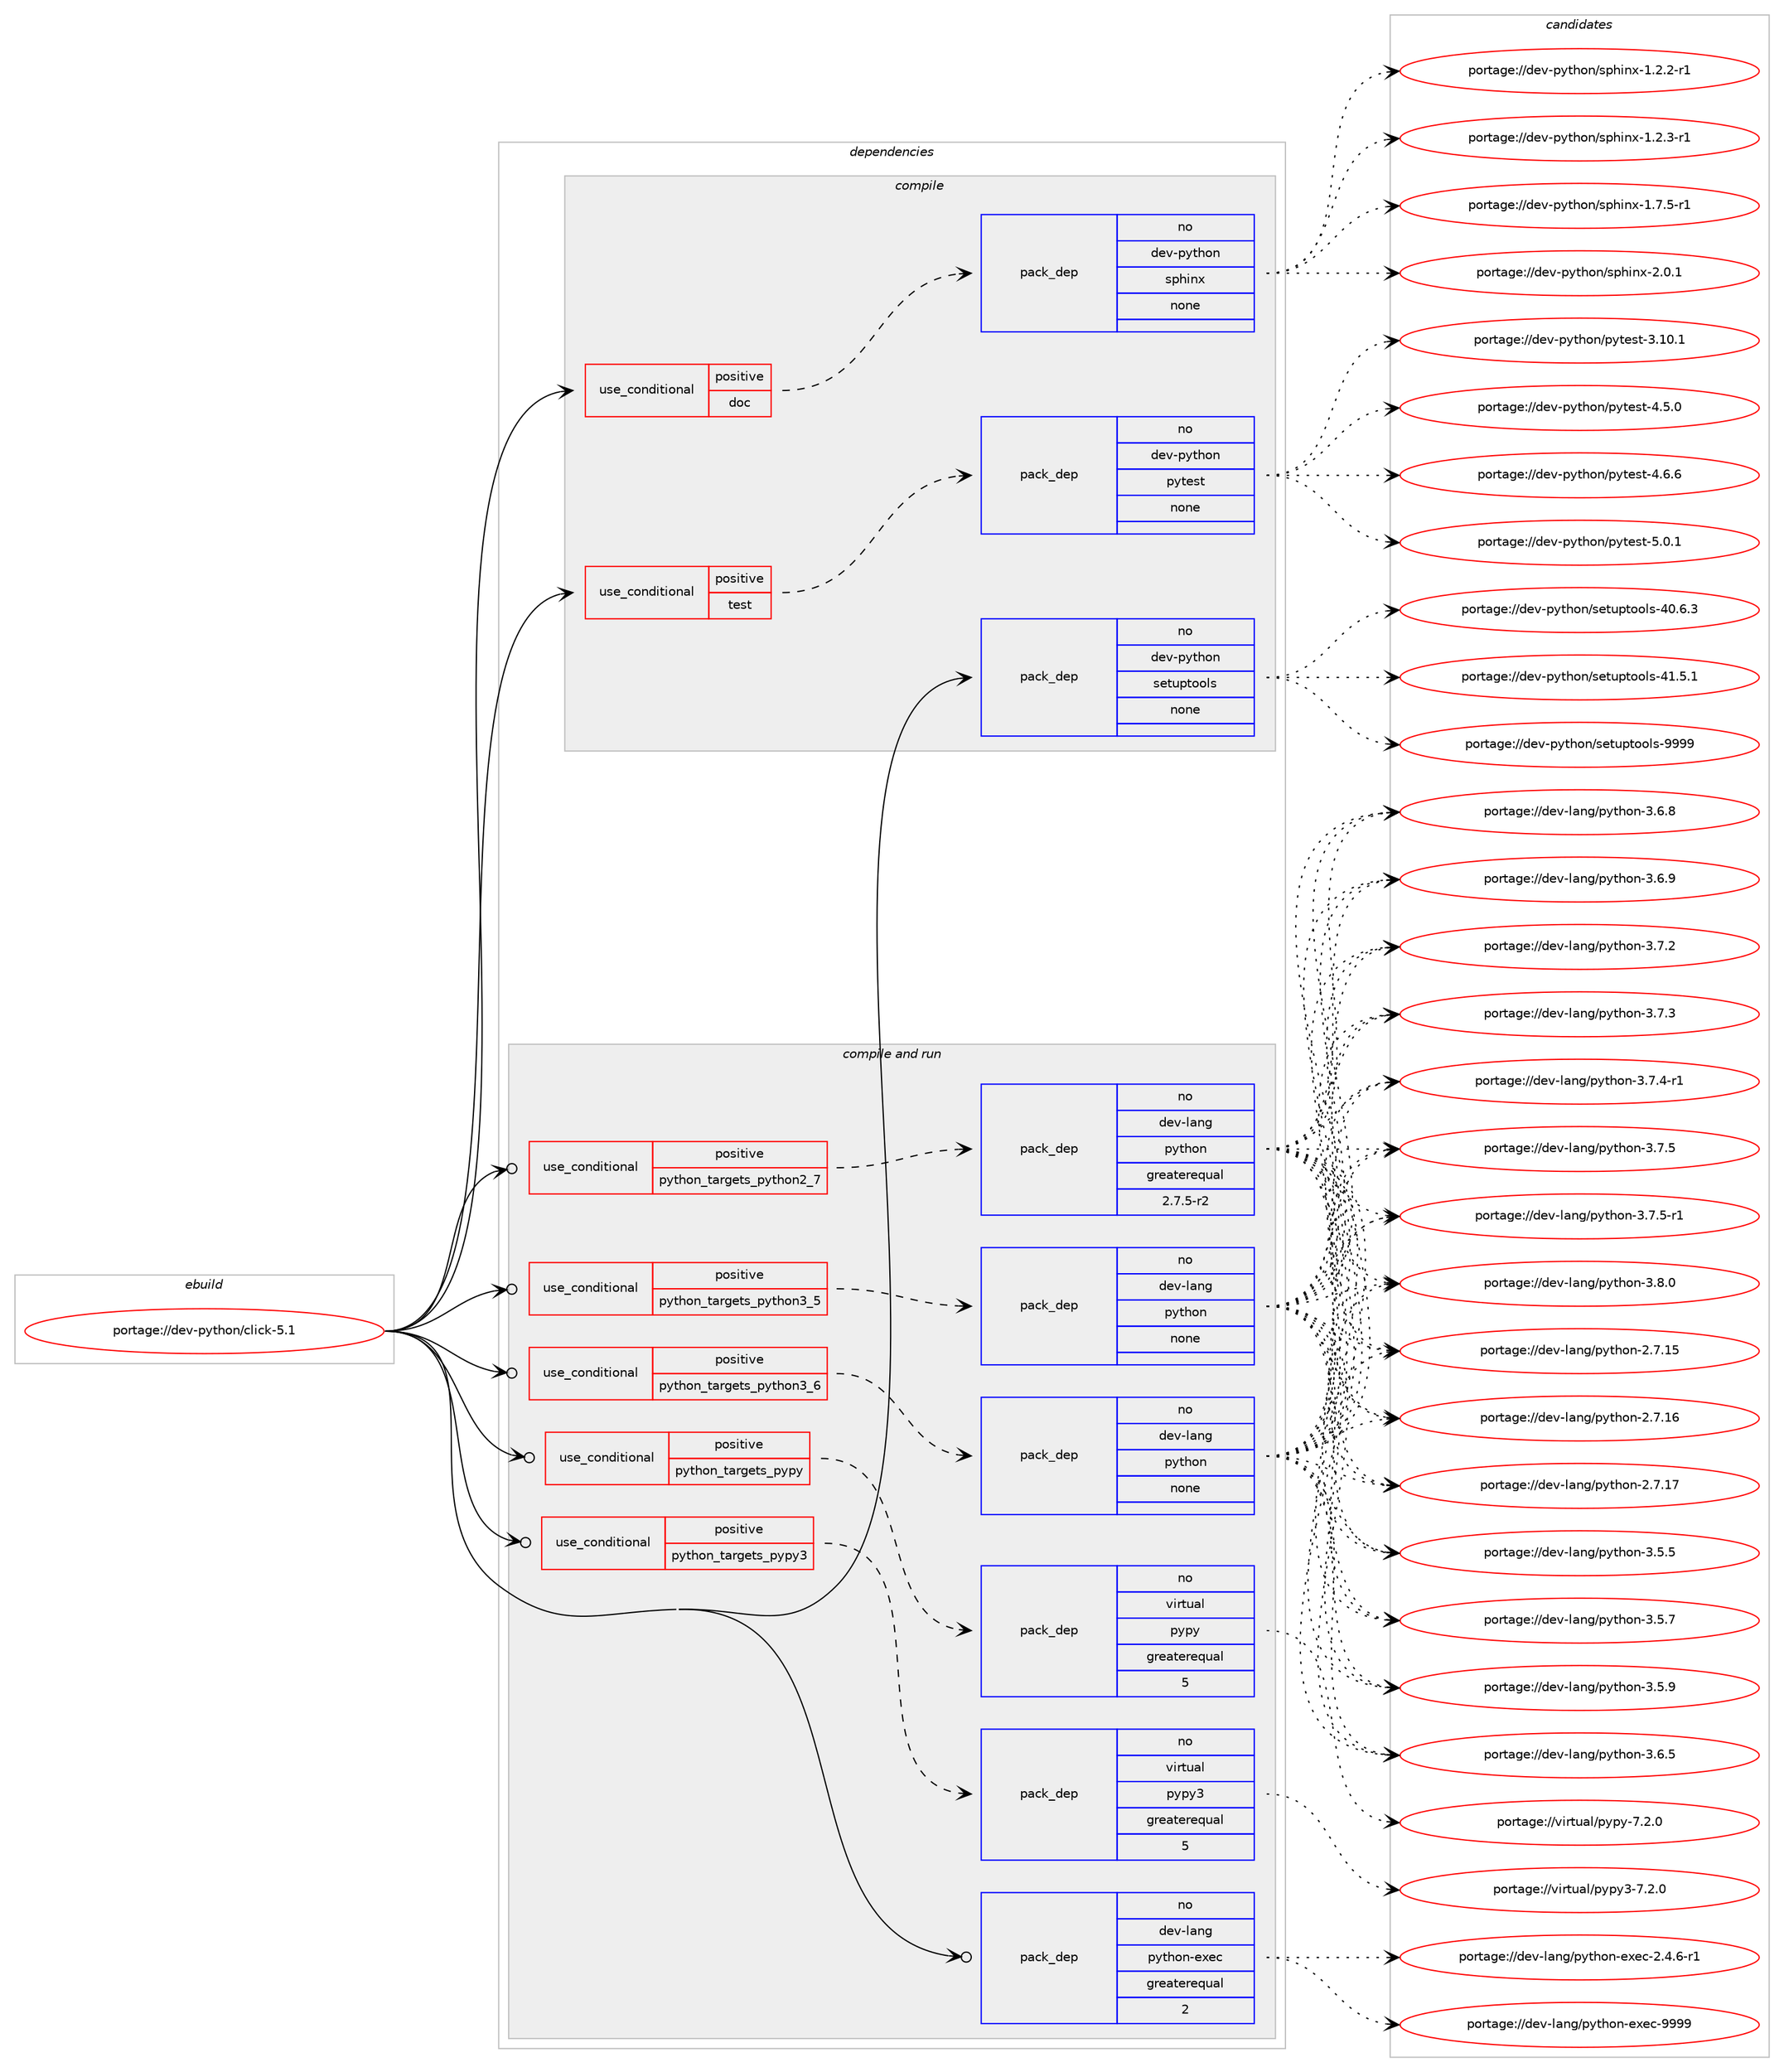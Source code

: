 digraph prolog {

# *************
# Graph options
# *************

newrank=true;
concentrate=true;
compound=true;
graph [rankdir=LR,fontname=Helvetica,fontsize=10,ranksep=1.5];#, ranksep=2.5, nodesep=0.2];
edge  [arrowhead=vee];
node  [fontname=Helvetica,fontsize=10];

# **********
# The ebuild
# **********

subgraph cluster_leftcol {
color=gray;
rank=same;
label=<<i>ebuild</i>>;
id [label="portage://dev-python/click-5.1", color=red, width=4, href="../dev-python/click-5.1.svg"];
}

# ****************
# The dependencies
# ****************

subgraph cluster_midcol {
color=gray;
label=<<i>dependencies</i>>;
subgraph cluster_compile {
fillcolor="#eeeeee";
style=filled;
label=<<i>compile</i>>;
subgraph cond26888 {
dependency134114 [label=<<TABLE BORDER="0" CELLBORDER="1" CELLSPACING="0" CELLPADDING="4"><TR><TD ROWSPAN="3" CELLPADDING="10">use_conditional</TD></TR><TR><TD>positive</TD></TR><TR><TD>doc</TD></TR></TABLE>>, shape=none, color=red];
subgraph pack103916 {
dependency134115 [label=<<TABLE BORDER="0" CELLBORDER="1" CELLSPACING="0" CELLPADDING="4" WIDTH="220"><TR><TD ROWSPAN="6" CELLPADDING="30">pack_dep</TD></TR><TR><TD WIDTH="110">no</TD></TR><TR><TD>dev-python</TD></TR><TR><TD>sphinx</TD></TR><TR><TD>none</TD></TR><TR><TD></TD></TR></TABLE>>, shape=none, color=blue];
}
dependency134114:e -> dependency134115:w [weight=20,style="dashed",arrowhead="vee"];
}
id:e -> dependency134114:w [weight=20,style="solid",arrowhead="vee"];
subgraph cond26889 {
dependency134116 [label=<<TABLE BORDER="0" CELLBORDER="1" CELLSPACING="0" CELLPADDING="4"><TR><TD ROWSPAN="3" CELLPADDING="10">use_conditional</TD></TR><TR><TD>positive</TD></TR><TR><TD>test</TD></TR></TABLE>>, shape=none, color=red];
subgraph pack103917 {
dependency134117 [label=<<TABLE BORDER="0" CELLBORDER="1" CELLSPACING="0" CELLPADDING="4" WIDTH="220"><TR><TD ROWSPAN="6" CELLPADDING="30">pack_dep</TD></TR><TR><TD WIDTH="110">no</TD></TR><TR><TD>dev-python</TD></TR><TR><TD>pytest</TD></TR><TR><TD>none</TD></TR><TR><TD></TD></TR></TABLE>>, shape=none, color=blue];
}
dependency134116:e -> dependency134117:w [weight=20,style="dashed",arrowhead="vee"];
}
id:e -> dependency134116:w [weight=20,style="solid",arrowhead="vee"];
subgraph pack103918 {
dependency134118 [label=<<TABLE BORDER="0" CELLBORDER="1" CELLSPACING="0" CELLPADDING="4" WIDTH="220"><TR><TD ROWSPAN="6" CELLPADDING="30">pack_dep</TD></TR><TR><TD WIDTH="110">no</TD></TR><TR><TD>dev-python</TD></TR><TR><TD>setuptools</TD></TR><TR><TD>none</TD></TR><TR><TD></TD></TR></TABLE>>, shape=none, color=blue];
}
id:e -> dependency134118:w [weight=20,style="solid",arrowhead="vee"];
}
subgraph cluster_compileandrun {
fillcolor="#eeeeee";
style=filled;
label=<<i>compile and run</i>>;
subgraph cond26890 {
dependency134119 [label=<<TABLE BORDER="0" CELLBORDER="1" CELLSPACING="0" CELLPADDING="4"><TR><TD ROWSPAN="3" CELLPADDING="10">use_conditional</TD></TR><TR><TD>positive</TD></TR><TR><TD>python_targets_pypy</TD></TR></TABLE>>, shape=none, color=red];
subgraph pack103919 {
dependency134120 [label=<<TABLE BORDER="0" CELLBORDER="1" CELLSPACING="0" CELLPADDING="4" WIDTH="220"><TR><TD ROWSPAN="6" CELLPADDING="30">pack_dep</TD></TR><TR><TD WIDTH="110">no</TD></TR><TR><TD>virtual</TD></TR><TR><TD>pypy</TD></TR><TR><TD>greaterequal</TD></TR><TR><TD>5</TD></TR></TABLE>>, shape=none, color=blue];
}
dependency134119:e -> dependency134120:w [weight=20,style="dashed",arrowhead="vee"];
}
id:e -> dependency134119:w [weight=20,style="solid",arrowhead="odotvee"];
subgraph cond26891 {
dependency134121 [label=<<TABLE BORDER="0" CELLBORDER="1" CELLSPACING="0" CELLPADDING="4"><TR><TD ROWSPAN="3" CELLPADDING="10">use_conditional</TD></TR><TR><TD>positive</TD></TR><TR><TD>python_targets_pypy3</TD></TR></TABLE>>, shape=none, color=red];
subgraph pack103920 {
dependency134122 [label=<<TABLE BORDER="0" CELLBORDER="1" CELLSPACING="0" CELLPADDING="4" WIDTH="220"><TR><TD ROWSPAN="6" CELLPADDING="30">pack_dep</TD></TR><TR><TD WIDTH="110">no</TD></TR><TR><TD>virtual</TD></TR><TR><TD>pypy3</TD></TR><TR><TD>greaterequal</TD></TR><TR><TD>5</TD></TR></TABLE>>, shape=none, color=blue];
}
dependency134121:e -> dependency134122:w [weight=20,style="dashed",arrowhead="vee"];
}
id:e -> dependency134121:w [weight=20,style="solid",arrowhead="odotvee"];
subgraph cond26892 {
dependency134123 [label=<<TABLE BORDER="0" CELLBORDER="1" CELLSPACING="0" CELLPADDING="4"><TR><TD ROWSPAN="3" CELLPADDING="10">use_conditional</TD></TR><TR><TD>positive</TD></TR><TR><TD>python_targets_python2_7</TD></TR></TABLE>>, shape=none, color=red];
subgraph pack103921 {
dependency134124 [label=<<TABLE BORDER="0" CELLBORDER="1" CELLSPACING="0" CELLPADDING="4" WIDTH="220"><TR><TD ROWSPAN="6" CELLPADDING="30">pack_dep</TD></TR><TR><TD WIDTH="110">no</TD></TR><TR><TD>dev-lang</TD></TR><TR><TD>python</TD></TR><TR><TD>greaterequal</TD></TR><TR><TD>2.7.5-r2</TD></TR></TABLE>>, shape=none, color=blue];
}
dependency134123:e -> dependency134124:w [weight=20,style="dashed",arrowhead="vee"];
}
id:e -> dependency134123:w [weight=20,style="solid",arrowhead="odotvee"];
subgraph cond26893 {
dependency134125 [label=<<TABLE BORDER="0" CELLBORDER="1" CELLSPACING="0" CELLPADDING="4"><TR><TD ROWSPAN="3" CELLPADDING="10">use_conditional</TD></TR><TR><TD>positive</TD></TR><TR><TD>python_targets_python3_5</TD></TR></TABLE>>, shape=none, color=red];
subgraph pack103922 {
dependency134126 [label=<<TABLE BORDER="0" CELLBORDER="1" CELLSPACING="0" CELLPADDING="4" WIDTH="220"><TR><TD ROWSPAN="6" CELLPADDING="30">pack_dep</TD></TR><TR><TD WIDTH="110">no</TD></TR><TR><TD>dev-lang</TD></TR><TR><TD>python</TD></TR><TR><TD>none</TD></TR><TR><TD></TD></TR></TABLE>>, shape=none, color=blue];
}
dependency134125:e -> dependency134126:w [weight=20,style="dashed",arrowhead="vee"];
}
id:e -> dependency134125:w [weight=20,style="solid",arrowhead="odotvee"];
subgraph cond26894 {
dependency134127 [label=<<TABLE BORDER="0" CELLBORDER="1" CELLSPACING="0" CELLPADDING="4"><TR><TD ROWSPAN="3" CELLPADDING="10">use_conditional</TD></TR><TR><TD>positive</TD></TR><TR><TD>python_targets_python3_6</TD></TR></TABLE>>, shape=none, color=red];
subgraph pack103923 {
dependency134128 [label=<<TABLE BORDER="0" CELLBORDER="1" CELLSPACING="0" CELLPADDING="4" WIDTH="220"><TR><TD ROWSPAN="6" CELLPADDING="30">pack_dep</TD></TR><TR><TD WIDTH="110">no</TD></TR><TR><TD>dev-lang</TD></TR><TR><TD>python</TD></TR><TR><TD>none</TD></TR><TR><TD></TD></TR></TABLE>>, shape=none, color=blue];
}
dependency134127:e -> dependency134128:w [weight=20,style="dashed",arrowhead="vee"];
}
id:e -> dependency134127:w [weight=20,style="solid",arrowhead="odotvee"];
subgraph pack103924 {
dependency134129 [label=<<TABLE BORDER="0" CELLBORDER="1" CELLSPACING="0" CELLPADDING="4" WIDTH="220"><TR><TD ROWSPAN="6" CELLPADDING="30">pack_dep</TD></TR><TR><TD WIDTH="110">no</TD></TR><TR><TD>dev-lang</TD></TR><TR><TD>python-exec</TD></TR><TR><TD>greaterequal</TD></TR><TR><TD>2</TD></TR></TABLE>>, shape=none, color=blue];
}
id:e -> dependency134129:w [weight=20,style="solid",arrowhead="odotvee"];
}
subgraph cluster_run {
fillcolor="#eeeeee";
style=filled;
label=<<i>run</i>>;
}
}

# **************
# The candidates
# **************

subgraph cluster_choices {
rank=same;
color=gray;
label=<<i>candidates</i>>;

subgraph choice103916 {
color=black;
nodesep=1;
choiceportage10010111845112121116104111110471151121041051101204549465046504511449 [label="portage://dev-python/sphinx-1.2.2-r1", color=red, width=4,href="../dev-python/sphinx-1.2.2-r1.svg"];
choiceportage10010111845112121116104111110471151121041051101204549465046514511449 [label="portage://dev-python/sphinx-1.2.3-r1", color=red, width=4,href="../dev-python/sphinx-1.2.3-r1.svg"];
choiceportage10010111845112121116104111110471151121041051101204549465546534511449 [label="portage://dev-python/sphinx-1.7.5-r1", color=red, width=4,href="../dev-python/sphinx-1.7.5-r1.svg"];
choiceportage1001011184511212111610411111047115112104105110120455046484649 [label="portage://dev-python/sphinx-2.0.1", color=red, width=4,href="../dev-python/sphinx-2.0.1.svg"];
dependency134115:e -> choiceportage10010111845112121116104111110471151121041051101204549465046504511449:w [style=dotted,weight="100"];
dependency134115:e -> choiceportage10010111845112121116104111110471151121041051101204549465046514511449:w [style=dotted,weight="100"];
dependency134115:e -> choiceportage10010111845112121116104111110471151121041051101204549465546534511449:w [style=dotted,weight="100"];
dependency134115:e -> choiceportage1001011184511212111610411111047115112104105110120455046484649:w [style=dotted,weight="100"];
}
subgraph choice103917 {
color=black;
nodesep=1;
choiceportage100101118451121211161041111104711212111610111511645514649484649 [label="portage://dev-python/pytest-3.10.1", color=red, width=4,href="../dev-python/pytest-3.10.1.svg"];
choiceportage1001011184511212111610411111047112121116101115116455246534648 [label="portage://dev-python/pytest-4.5.0", color=red, width=4,href="../dev-python/pytest-4.5.0.svg"];
choiceportage1001011184511212111610411111047112121116101115116455246544654 [label="portage://dev-python/pytest-4.6.6", color=red, width=4,href="../dev-python/pytest-4.6.6.svg"];
choiceportage1001011184511212111610411111047112121116101115116455346484649 [label="portage://dev-python/pytest-5.0.1", color=red, width=4,href="../dev-python/pytest-5.0.1.svg"];
dependency134117:e -> choiceportage100101118451121211161041111104711212111610111511645514649484649:w [style=dotted,weight="100"];
dependency134117:e -> choiceportage1001011184511212111610411111047112121116101115116455246534648:w [style=dotted,weight="100"];
dependency134117:e -> choiceportage1001011184511212111610411111047112121116101115116455246544654:w [style=dotted,weight="100"];
dependency134117:e -> choiceportage1001011184511212111610411111047112121116101115116455346484649:w [style=dotted,weight="100"];
}
subgraph choice103918 {
color=black;
nodesep=1;
choiceportage100101118451121211161041111104711510111611711211611111110811545524846544651 [label="portage://dev-python/setuptools-40.6.3", color=red, width=4,href="../dev-python/setuptools-40.6.3.svg"];
choiceportage100101118451121211161041111104711510111611711211611111110811545524946534649 [label="portage://dev-python/setuptools-41.5.1", color=red, width=4,href="../dev-python/setuptools-41.5.1.svg"];
choiceportage10010111845112121116104111110471151011161171121161111111081154557575757 [label="portage://dev-python/setuptools-9999", color=red, width=4,href="../dev-python/setuptools-9999.svg"];
dependency134118:e -> choiceportage100101118451121211161041111104711510111611711211611111110811545524846544651:w [style=dotted,weight="100"];
dependency134118:e -> choiceportage100101118451121211161041111104711510111611711211611111110811545524946534649:w [style=dotted,weight="100"];
dependency134118:e -> choiceportage10010111845112121116104111110471151011161171121161111111081154557575757:w [style=dotted,weight="100"];
}
subgraph choice103919 {
color=black;
nodesep=1;
choiceportage1181051141161179710847112121112121455546504648 [label="portage://virtual/pypy-7.2.0", color=red, width=4,href="../virtual/pypy-7.2.0.svg"];
dependency134120:e -> choiceportage1181051141161179710847112121112121455546504648:w [style=dotted,weight="100"];
}
subgraph choice103920 {
color=black;
nodesep=1;
choiceportage118105114116117971084711212111212151455546504648 [label="portage://virtual/pypy3-7.2.0", color=red, width=4,href="../virtual/pypy3-7.2.0.svg"];
dependency134122:e -> choiceportage118105114116117971084711212111212151455546504648:w [style=dotted,weight="100"];
}
subgraph choice103921 {
color=black;
nodesep=1;
choiceportage10010111845108971101034711212111610411111045504655464953 [label="portage://dev-lang/python-2.7.15", color=red, width=4,href="../dev-lang/python-2.7.15.svg"];
choiceportage10010111845108971101034711212111610411111045504655464954 [label="portage://dev-lang/python-2.7.16", color=red, width=4,href="../dev-lang/python-2.7.16.svg"];
choiceportage10010111845108971101034711212111610411111045504655464955 [label="portage://dev-lang/python-2.7.17", color=red, width=4,href="../dev-lang/python-2.7.17.svg"];
choiceportage100101118451089711010347112121116104111110455146534653 [label="portage://dev-lang/python-3.5.5", color=red, width=4,href="../dev-lang/python-3.5.5.svg"];
choiceportage100101118451089711010347112121116104111110455146534655 [label="portage://dev-lang/python-3.5.7", color=red, width=4,href="../dev-lang/python-3.5.7.svg"];
choiceportage100101118451089711010347112121116104111110455146534657 [label="portage://dev-lang/python-3.5.9", color=red, width=4,href="../dev-lang/python-3.5.9.svg"];
choiceportage100101118451089711010347112121116104111110455146544653 [label="portage://dev-lang/python-3.6.5", color=red, width=4,href="../dev-lang/python-3.6.5.svg"];
choiceportage100101118451089711010347112121116104111110455146544656 [label="portage://dev-lang/python-3.6.8", color=red, width=4,href="../dev-lang/python-3.6.8.svg"];
choiceportage100101118451089711010347112121116104111110455146544657 [label="portage://dev-lang/python-3.6.9", color=red, width=4,href="../dev-lang/python-3.6.9.svg"];
choiceportage100101118451089711010347112121116104111110455146554650 [label="portage://dev-lang/python-3.7.2", color=red, width=4,href="../dev-lang/python-3.7.2.svg"];
choiceportage100101118451089711010347112121116104111110455146554651 [label="portage://dev-lang/python-3.7.3", color=red, width=4,href="../dev-lang/python-3.7.3.svg"];
choiceportage1001011184510897110103471121211161041111104551465546524511449 [label="portage://dev-lang/python-3.7.4-r1", color=red, width=4,href="../dev-lang/python-3.7.4-r1.svg"];
choiceportage100101118451089711010347112121116104111110455146554653 [label="portage://dev-lang/python-3.7.5", color=red, width=4,href="../dev-lang/python-3.7.5.svg"];
choiceportage1001011184510897110103471121211161041111104551465546534511449 [label="portage://dev-lang/python-3.7.5-r1", color=red, width=4,href="../dev-lang/python-3.7.5-r1.svg"];
choiceportage100101118451089711010347112121116104111110455146564648 [label="portage://dev-lang/python-3.8.0", color=red, width=4,href="../dev-lang/python-3.8.0.svg"];
dependency134124:e -> choiceportage10010111845108971101034711212111610411111045504655464953:w [style=dotted,weight="100"];
dependency134124:e -> choiceportage10010111845108971101034711212111610411111045504655464954:w [style=dotted,weight="100"];
dependency134124:e -> choiceportage10010111845108971101034711212111610411111045504655464955:w [style=dotted,weight="100"];
dependency134124:e -> choiceportage100101118451089711010347112121116104111110455146534653:w [style=dotted,weight="100"];
dependency134124:e -> choiceportage100101118451089711010347112121116104111110455146534655:w [style=dotted,weight="100"];
dependency134124:e -> choiceportage100101118451089711010347112121116104111110455146534657:w [style=dotted,weight="100"];
dependency134124:e -> choiceportage100101118451089711010347112121116104111110455146544653:w [style=dotted,weight="100"];
dependency134124:e -> choiceportage100101118451089711010347112121116104111110455146544656:w [style=dotted,weight="100"];
dependency134124:e -> choiceportage100101118451089711010347112121116104111110455146544657:w [style=dotted,weight="100"];
dependency134124:e -> choiceportage100101118451089711010347112121116104111110455146554650:w [style=dotted,weight="100"];
dependency134124:e -> choiceportage100101118451089711010347112121116104111110455146554651:w [style=dotted,weight="100"];
dependency134124:e -> choiceportage1001011184510897110103471121211161041111104551465546524511449:w [style=dotted,weight="100"];
dependency134124:e -> choiceportage100101118451089711010347112121116104111110455146554653:w [style=dotted,weight="100"];
dependency134124:e -> choiceportage1001011184510897110103471121211161041111104551465546534511449:w [style=dotted,weight="100"];
dependency134124:e -> choiceportage100101118451089711010347112121116104111110455146564648:w [style=dotted,weight="100"];
}
subgraph choice103922 {
color=black;
nodesep=1;
choiceportage10010111845108971101034711212111610411111045504655464953 [label="portage://dev-lang/python-2.7.15", color=red, width=4,href="../dev-lang/python-2.7.15.svg"];
choiceportage10010111845108971101034711212111610411111045504655464954 [label="portage://dev-lang/python-2.7.16", color=red, width=4,href="../dev-lang/python-2.7.16.svg"];
choiceportage10010111845108971101034711212111610411111045504655464955 [label="portage://dev-lang/python-2.7.17", color=red, width=4,href="../dev-lang/python-2.7.17.svg"];
choiceportage100101118451089711010347112121116104111110455146534653 [label="portage://dev-lang/python-3.5.5", color=red, width=4,href="../dev-lang/python-3.5.5.svg"];
choiceportage100101118451089711010347112121116104111110455146534655 [label="portage://dev-lang/python-3.5.7", color=red, width=4,href="../dev-lang/python-3.5.7.svg"];
choiceportage100101118451089711010347112121116104111110455146534657 [label="portage://dev-lang/python-3.5.9", color=red, width=4,href="../dev-lang/python-3.5.9.svg"];
choiceportage100101118451089711010347112121116104111110455146544653 [label="portage://dev-lang/python-3.6.5", color=red, width=4,href="../dev-lang/python-3.6.5.svg"];
choiceportage100101118451089711010347112121116104111110455146544656 [label="portage://dev-lang/python-3.6.8", color=red, width=4,href="../dev-lang/python-3.6.8.svg"];
choiceportage100101118451089711010347112121116104111110455146544657 [label="portage://dev-lang/python-3.6.9", color=red, width=4,href="../dev-lang/python-3.6.9.svg"];
choiceportage100101118451089711010347112121116104111110455146554650 [label="portage://dev-lang/python-3.7.2", color=red, width=4,href="../dev-lang/python-3.7.2.svg"];
choiceportage100101118451089711010347112121116104111110455146554651 [label="portage://dev-lang/python-3.7.3", color=red, width=4,href="../dev-lang/python-3.7.3.svg"];
choiceportage1001011184510897110103471121211161041111104551465546524511449 [label="portage://dev-lang/python-3.7.4-r1", color=red, width=4,href="../dev-lang/python-3.7.4-r1.svg"];
choiceportage100101118451089711010347112121116104111110455146554653 [label="portage://dev-lang/python-3.7.5", color=red, width=4,href="../dev-lang/python-3.7.5.svg"];
choiceportage1001011184510897110103471121211161041111104551465546534511449 [label="portage://dev-lang/python-3.7.5-r1", color=red, width=4,href="../dev-lang/python-3.7.5-r1.svg"];
choiceportage100101118451089711010347112121116104111110455146564648 [label="portage://dev-lang/python-3.8.0", color=red, width=4,href="../dev-lang/python-3.8.0.svg"];
dependency134126:e -> choiceportage10010111845108971101034711212111610411111045504655464953:w [style=dotted,weight="100"];
dependency134126:e -> choiceportage10010111845108971101034711212111610411111045504655464954:w [style=dotted,weight="100"];
dependency134126:e -> choiceportage10010111845108971101034711212111610411111045504655464955:w [style=dotted,weight="100"];
dependency134126:e -> choiceportage100101118451089711010347112121116104111110455146534653:w [style=dotted,weight="100"];
dependency134126:e -> choiceportage100101118451089711010347112121116104111110455146534655:w [style=dotted,weight="100"];
dependency134126:e -> choiceportage100101118451089711010347112121116104111110455146534657:w [style=dotted,weight="100"];
dependency134126:e -> choiceportage100101118451089711010347112121116104111110455146544653:w [style=dotted,weight="100"];
dependency134126:e -> choiceportage100101118451089711010347112121116104111110455146544656:w [style=dotted,weight="100"];
dependency134126:e -> choiceportage100101118451089711010347112121116104111110455146544657:w [style=dotted,weight="100"];
dependency134126:e -> choiceportage100101118451089711010347112121116104111110455146554650:w [style=dotted,weight="100"];
dependency134126:e -> choiceportage100101118451089711010347112121116104111110455146554651:w [style=dotted,weight="100"];
dependency134126:e -> choiceportage1001011184510897110103471121211161041111104551465546524511449:w [style=dotted,weight="100"];
dependency134126:e -> choiceportage100101118451089711010347112121116104111110455146554653:w [style=dotted,weight="100"];
dependency134126:e -> choiceportage1001011184510897110103471121211161041111104551465546534511449:w [style=dotted,weight="100"];
dependency134126:e -> choiceportage100101118451089711010347112121116104111110455146564648:w [style=dotted,weight="100"];
}
subgraph choice103923 {
color=black;
nodesep=1;
choiceportage10010111845108971101034711212111610411111045504655464953 [label="portage://dev-lang/python-2.7.15", color=red, width=4,href="../dev-lang/python-2.7.15.svg"];
choiceportage10010111845108971101034711212111610411111045504655464954 [label="portage://dev-lang/python-2.7.16", color=red, width=4,href="../dev-lang/python-2.7.16.svg"];
choiceportage10010111845108971101034711212111610411111045504655464955 [label="portage://dev-lang/python-2.7.17", color=red, width=4,href="../dev-lang/python-2.7.17.svg"];
choiceportage100101118451089711010347112121116104111110455146534653 [label="portage://dev-lang/python-3.5.5", color=red, width=4,href="../dev-lang/python-3.5.5.svg"];
choiceportage100101118451089711010347112121116104111110455146534655 [label="portage://dev-lang/python-3.5.7", color=red, width=4,href="../dev-lang/python-3.5.7.svg"];
choiceportage100101118451089711010347112121116104111110455146534657 [label="portage://dev-lang/python-3.5.9", color=red, width=4,href="../dev-lang/python-3.5.9.svg"];
choiceportage100101118451089711010347112121116104111110455146544653 [label="portage://dev-lang/python-3.6.5", color=red, width=4,href="../dev-lang/python-3.6.5.svg"];
choiceportage100101118451089711010347112121116104111110455146544656 [label="portage://dev-lang/python-3.6.8", color=red, width=4,href="../dev-lang/python-3.6.8.svg"];
choiceportage100101118451089711010347112121116104111110455146544657 [label="portage://dev-lang/python-3.6.9", color=red, width=4,href="../dev-lang/python-3.6.9.svg"];
choiceportage100101118451089711010347112121116104111110455146554650 [label="portage://dev-lang/python-3.7.2", color=red, width=4,href="../dev-lang/python-3.7.2.svg"];
choiceportage100101118451089711010347112121116104111110455146554651 [label="portage://dev-lang/python-3.7.3", color=red, width=4,href="../dev-lang/python-3.7.3.svg"];
choiceportage1001011184510897110103471121211161041111104551465546524511449 [label="portage://dev-lang/python-3.7.4-r1", color=red, width=4,href="../dev-lang/python-3.7.4-r1.svg"];
choiceportage100101118451089711010347112121116104111110455146554653 [label="portage://dev-lang/python-3.7.5", color=red, width=4,href="../dev-lang/python-3.7.5.svg"];
choiceportage1001011184510897110103471121211161041111104551465546534511449 [label="portage://dev-lang/python-3.7.5-r1", color=red, width=4,href="../dev-lang/python-3.7.5-r1.svg"];
choiceportage100101118451089711010347112121116104111110455146564648 [label="portage://dev-lang/python-3.8.0", color=red, width=4,href="../dev-lang/python-3.8.0.svg"];
dependency134128:e -> choiceportage10010111845108971101034711212111610411111045504655464953:w [style=dotted,weight="100"];
dependency134128:e -> choiceportage10010111845108971101034711212111610411111045504655464954:w [style=dotted,weight="100"];
dependency134128:e -> choiceportage10010111845108971101034711212111610411111045504655464955:w [style=dotted,weight="100"];
dependency134128:e -> choiceportage100101118451089711010347112121116104111110455146534653:w [style=dotted,weight="100"];
dependency134128:e -> choiceportage100101118451089711010347112121116104111110455146534655:w [style=dotted,weight="100"];
dependency134128:e -> choiceportage100101118451089711010347112121116104111110455146534657:w [style=dotted,weight="100"];
dependency134128:e -> choiceportage100101118451089711010347112121116104111110455146544653:w [style=dotted,weight="100"];
dependency134128:e -> choiceportage100101118451089711010347112121116104111110455146544656:w [style=dotted,weight="100"];
dependency134128:e -> choiceportage100101118451089711010347112121116104111110455146544657:w [style=dotted,weight="100"];
dependency134128:e -> choiceportage100101118451089711010347112121116104111110455146554650:w [style=dotted,weight="100"];
dependency134128:e -> choiceportage100101118451089711010347112121116104111110455146554651:w [style=dotted,weight="100"];
dependency134128:e -> choiceportage1001011184510897110103471121211161041111104551465546524511449:w [style=dotted,weight="100"];
dependency134128:e -> choiceportage100101118451089711010347112121116104111110455146554653:w [style=dotted,weight="100"];
dependency134128:e -> choiceportage1001011184510897110103471121211161041111104551465546534511449:w [style=dotted,weight="100"];
dependency134128:e -> choiceportage100101118451089711010347112121116104111110455146564648:w [style=dotted,weight="100"];
}
subgraph choice103924 {
color=black;
nodesep=1;
choiceportage10010111845108971101034711212111610411111045101120101994550465246544511449 [label="portage://dev-lang/python-exec-2.4.6-r1", color=red, width=4,href="../dev-lang/python-exec-2.4.6-r1.svg"];
choiceportage10010111845108971101034711212111610411111045101120101994557575757 [label="portage://dev-lang/python-exec-9999", color=red, width=4,href="../dev-lang/python-exec-9999.svg"];
dependency134129:e -> choiceportage10010111845108971101034711212111610411111045101120101994550465246544511449:w [style=dotted,weight="100"];
dependency134129:e -> choiceportage10010111845108971101034711212111610411111045101120101994557575757:w [style=dotted,weight="100"];
}
}

}
